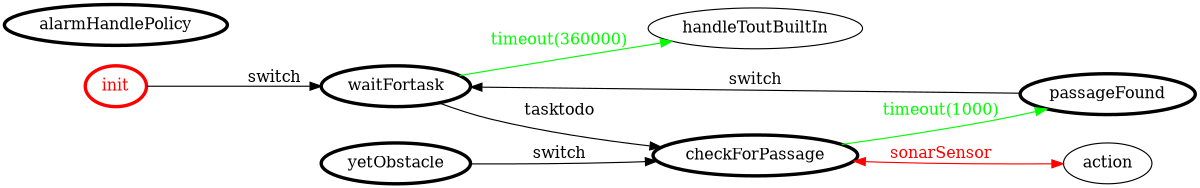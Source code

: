 /*
*
* A GraphViz DOT FSM description 
* Please use a GraphViz visualizer (like http://www.webgraphviz.com)
*  
*/

digraph finite_state_machine {
	rankdir=LR
	size="8,5"
	
	init [ color = red ][ fontcolor = red ][ penwidth = 3 ]
	passageFound [ color = black ][ fontcolor = black ][ penwidth = 3 ]
	checkForPassage [ color = black ][ fontcolor = black ][ penwidth = 3 ]
	yetObstacle [ color = black ][ fontcolor = black ][ penwidth = 3 ]
	alarmHandlePolicy [ color = black ][ fontcolor = black ][ penwidth = 3 ]
	waitFortask [ color = black ][ fontcolor = black ][ penwidth = 3 ]
	
	yetObstacle -> checkForPassage [ label = "switch" ][ color = black ][ fontcolor = black ]
	passageFound -> waitFortask [ label = "switch" ][ color = black ][ fontcolor = black ]
	waitFortask -> checkForPassage [ label = "tasktodo" ][ color = black ][ fontcolor = black ]
	checkForPassage -> passageFound [ label = "timeout(1000)" ][ color = green ][ fontcolor = green ]
	waitFortask -> handleToutBuiltIn [ label = "timeout(360000)" ][ color = green ][ fontcolor = green ]
	init -> waitFortask [ label = "switch" ][ color = black ][ fontcolor = black ]
	checkForPassage -> action [ label = "sonarSensor" ][ color = red ][ fontcolor = red ][ dir = both ]
}
